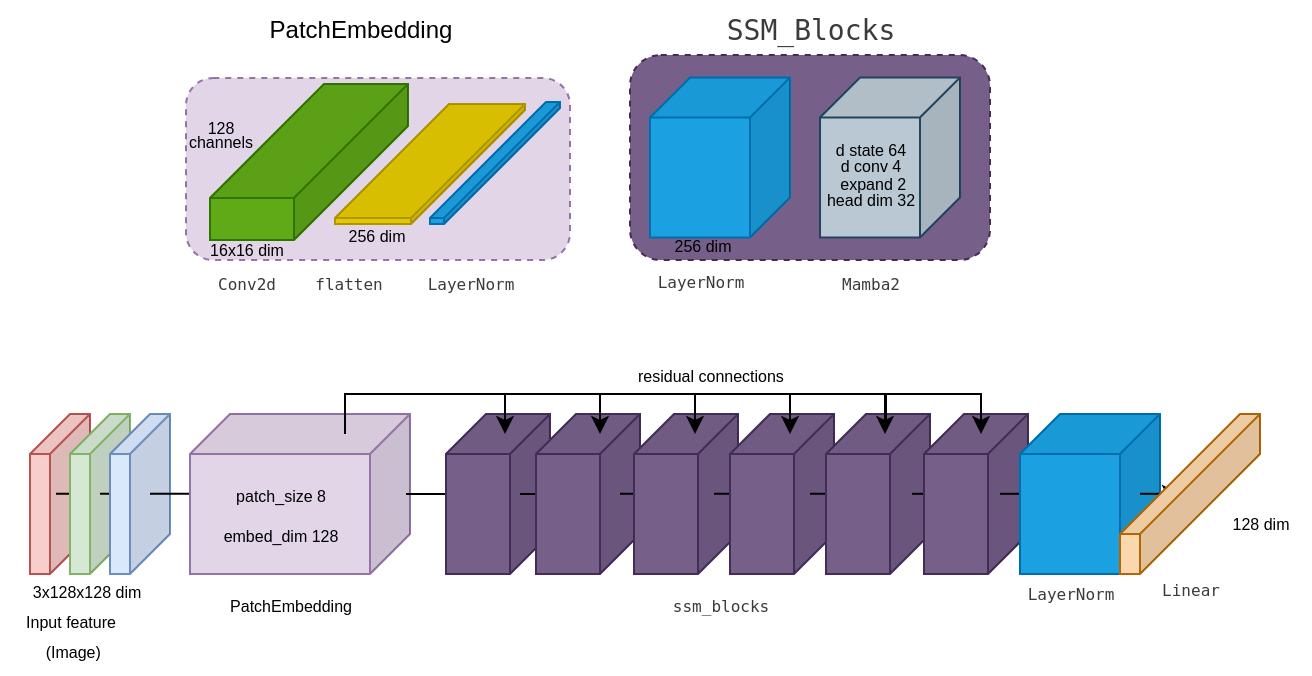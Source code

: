 <mxfile version="23.1.5" type="device">
  <diagram name="Page-1" id="k5dwUtTth9XdWgMqPysN">
    <mxGraphModel dx="3410" dy="2108" grid="1" gridSize="10" guides="1" tooltips="1" connect="1" arrows="1" fold="1" page="1" pageScale="1" pageWidth="850" pageHeight="1100" math="0" shadow="0">
      <root>
        <mxCell id="0" />
        <mxCell id="1" parent="0" />
        <mxCell id="cKGT3dl9DpxPmVf2oj0G-1" value="" style="group" vertex="1" connectable="0" parent="1">
          <mxGeometry x="150" y="133" width="655" height="337" as="geometry" />
        </mxCell>
        <mxCell id="2YrX-u0NW7u-9xZiHRSa-30" value="" style="rounded=1;whiteSpace=wrap;html=1;dashed=1;fillColor=#e1d5e7;strokeColor=#9673a6;" parent="cKGT3dl9DpxPmVf2oj0G-1" vertex="1">
          <mxGeometry x="93" y="39" width="192" height="91" as="geometry" />
        </mxCell>
        <mxCell id="2YrX-u0NW7u-9xZiHRSa-48" value="" style="shape=cube;whiteSpace=wrap;html=1;boundedLbl=1;backgroundOutline=1;darkOpacity=0.05;darkOpacity2=0.1;flipV=0;flipH=1;size=57;movable=1;resizable=1;rotatable=1;deletable=1;editable=1;locked=0;connectable=1;shadow=0;fillColor=#60a917;fontColor=#ffffff;strokeColor=#2D7600;horizontal=0;gradientColor=none;" parent="cKGT3dl9DpxPmVf2oj0G-1" vertex="1">
          <mxGeometry x="105" y="42" width="99" height="78" as="geometry" />
        </mxCell>
        <mxCell id="2YrX-u0NW7u-9xZiHRSa-31" value="" style="rounded=1;whiteSpace=wrap;html=1;dashed=1;fillColor=#76608a;fontColor=#ffffff;strokeColor=#432D57;" parent="cKGT3dl9DpxPmVf2oj0G-1" vertex="1">
          <mxGeometry x="315" y="27.5" width="180" height="102.5" as="geometry" />
        </mxCell>
        <mxCell id="2YrX-u0NW7u-9xZiHRSa-17" value="" style="shape=cube;whiteSpace=wrap;html=1;boundedLbl=1;backgroundOutline=1;darkOpacity=0.05;darkOpacity2=0.1;flipV=0;flipH=1;fillColor=#f8cecc;strokeColor=#b85450;" parent="cKGT3dl9DpxPmVf2oj0G-1" vertex="1">
          <mxGeometry x="15" y="207" width="30" height="80" as="geometry" />
        </mxCell>
        <mxCell id="2YrX-u0NW7u-9xZiHRSa-20" value="" style="shape=cube;whiteSpace=wrap;html=1;boundedLbl=1;backgroundOutline=1;darkOpacity=0.05;darkOpacity2=0.1;flipV=0;flipH=1;fillColor=#bac8d3;strokeColor=#23445d;" parent="cKGT3dl9DpxPmVf2oj0G-1" vertex="1">
          <mxGeometry x="410" y="38.75" width="70" height="80" as="geometry" />
        </mxCell>
        <mxCell id="2YrX-u0NW7u-9xZiHRSa-21" value="" style="shape=cube;whiteSpace=wrap;html=1;boundedLbl=1;backgroundOutline=1;darkOpacity=0.05;darkOpacity2=0.1;flipV=0;flipH=1;fillColor=#1ba1e2;fontColor=#ffffff;strokeColor=#006EAF;" parent="cKGT3dl9DpxPmVf2oj0G-1" vertex="1">
          <mxGeometry x="325" y="38.75" width="70" height="80" as="geometry" />
        </mxCell>
        <mxCell id="2YrX-u0NW7u-9xZiHRSa-32" value="&lt;font style=&quot;font-size: 8px;&quot;&gt;Input feature&lt;br&gt;&amp;nbsp;(Image)&lt;/font&gt;" style="text;html=1;align=center;verticalAlign=middle;resizable=0;points=[];autosize=1;strokeColor=none;fillColor=none;" parent="cKGT3dl9DpxPmVf2oj0G-1" vertex="1">
          <mxGeometry y="297" width="70" height="40" as="geometry" />
        </mxCell>
        <mxCell id="2YrX-u0NW7u-9xZiHRSa-33" value="&lt;font style=&quot;font-size: 8px;&quot;&gt;PatchEmbedding&lt;/font&gt;" style="text;html=1;align=center;verticalAlign=middle;resizable=0;points=[];autosize=1;strokeColor=none;fillColor=none;" parent="cKGT3dl9DpxPmVf2oj0G-1" vertex="1">
          <mxGeometry x="105" y="287" width="80" height="30" as="geometry" />
        </mxCell>
        <mxCell id="2YrX-u0NW7u-9xZiHRSa-34" value="&lt;div style=&quot;color: rgb(59, 59, 59); background-color: rgb(255, 255, 255); font-family: &amp;quot;Droid Sans Mono&amp;quot;, &amp;quot;monospace&amp;quot;, monospace; line-height: 19px;&quot;&gt;&lt;font style=&quot;font-size: 8px;&quot;&gt;Conv2d&lt;/font&gt;&lt;/div&gt;" style="text;html=1;align=center;verticalAlign=middle;resizable=0;points=[];autosize=1;strokeColor=none;fillColor=none;" parent="cKGT3dl9DpxPmVf2oj0G-1" vertex="1">
          <mxGeometry x="98" y="126" width="50" height="30" as="geometry" />
        </mxCell>
        <mxCell id="2YrX-u0NW7u-9xZiHRSa-36" value="&lt;div style=&quot;color: rgb(59, 59, 59); background-color: rgb(255, 255, 255); font-family: &amp;quot;Droid Sans Mono&amp;quot;, &amp;quot;monospace&amp;quot;, monospace; line-height: 19px;&quot;&gt;&lt;font style=&quot;font-size: 8px;&quot;&gt;LayerNorm&lt;/font&gt;&lt;/div&gt;" style="text;html=1;align=center;verticalAlign=middle;resizable=0;points=[];autosize=1;strokeColor=none;fillColor=none;" parent="cKGT3dl9DpxPmVf2oj0G-1" vertex="1">
          <mxGeometry x="200" y="126" width="70" height="30" as="geometry" />
        </mxCell>
        <mxCell id="2YrX-u0NW7u-9xZiHRSa-52" value="&lt;p style=&quot;line-height: 40%;&quot;&gt;&lt;font style=&quot;font-size: 8px;&quot;&gt;128 &lt;br&gt;channels&lt;/font&gt;&lt;/p&gt;" style="text;html=1;align=center;verticalAlign=middle;resizable=0;points=[];autosize=1;strokeColor=none;fillColor=none;" parent="cKGT3dl9DpxPmVf2oj0G-1" vertex="1">
          <mxGeometry x="80" y="42" width="60" height="50" as="geometry" />
        </mxCell>
        <mxCell id="2YrX-u0NW7u-9xZiHRSa-55" value="&lt;font style=&quot;font-size: 8px;&quot;&gt;16x16 dim&lt;/font&gt;" style="text;html=1;align=center;verticalAlign=middle;resizable=0;points=[];autosize=1;strokeColor=none;fillColor=none;" parent="cKGT3dl9DpxPmVf2oj0G-1" vertex="1">
          <mxGeometry x="93" y="109" width="60" height="30" as="geometry" />
        </mxCell>
        <mxCell id="2YrX-u0NW7u-9xZiHRSa-56" value="PatchEmbedding" style="text;html=1;align=center;verticalAlign=middle;resizable=0;points=[];autosize=1;strokeColor=none;fillColor=none;" parent="cKGT3dl9DpxPmVf2oj0G-1" vertex="1">
          <mxGeometry x="125" width="110" height="30" as="geometry" />
        </mxCell>
        <mxCell id="2YrX-u0NW7u-9xZiHRSa-61" value="&lt;div style=&quot;color: rgb(59, 59, 59); background-color: rgb(255, 255, 255); font-family: &amp;quot;Droid Sans Mono&amp;quot;, &amp;quot;monospace&amp;quot;, monospace; line-height: 19px;&quot;&gt;&lt;font style=&quot;font-size: 8px;&quot;&gt;ssm_blocks&lt;/font&gt;&lt;/div&gt;" style="text;html=1;align=center;verticalAlign=middle;resizable=0;points=[];autosize=1;strokeColor=none;fillColor=none;" parent="cKGT3dl9DpxPmVf2oj0G-1" vertex="1">
          <mxGeometry x="325" y="287" width="70" height="30" as="geometry" />
        </mxCell>
        <mxCell id="2YrX-u0NW7u-9xZiHRSa-62" value="&lt;div style=&quot;color: rgb(59, 59, 59); background-color: rgb(255, 255, 255); font-family: &amp;quot;Droid Sans Mono&amp;quot;, &amp;quot;monospace&amp;quot;, monospace; line-height: 19px;&quot;&gt;&lt;font style=&quot;font-size: 8px;&quot;&gt;Mamba2&lt;/font&gt;&lt;/div&gt;" style="text;html=1;align=center;verticalAlign=middle;resizable=0;points=[];autosize=1;strokeColor=none;fillColor=none;" parent="cKGT3dl9DpxPmVf2oj0G-1" vertex="1">
          <mxGeometry x="410" y="126" width="50" height="30" as="geometry" />
        </mxCell>
        <mxCell id="2YrX-u0NW7u-9xZiHRSa-63" value="&lt;div style=&quot;color: rgb(59, 59, 59); background-color: rgb(255, 255, 255); font-family: &amp;quot;Droid Sans Mono&amp;quot;, &amp;quot;monospace&amp;quot;, monospace; line-height: 19px; font-size: 8px;&quot;&gt;&lt;font style=&quot;font-size: 8px;&quot;&gt;LayerNorm&lt;/font&gt;&lt;/div&gt;" style="text;html=1;align=center;verticalAlign=middle;resizable=0;points=[];autosize=1;strokeColor=none;fillColor=none;fontSize=8;" parent="cKGT3dl9DpxPmVf2oj0G-1" vertex="1">
          <mxGeometry x="315" y="126" width="70" height="30" as="geometry" />
        </mxCell>
        <mxCell id="2YrX-u0NW7u-9xZiHRSa-66" value="&lt;div style=&quot;color: rgb(59, 59, 59); background-color: rgb(255, 255, 255); font-family: &amp;quot;Droid Sans Mono&amp;quot;, &amp;quot;monospace&amp;quot;, monospace; font-size: 14px; line-height: 19px;&quot;&gt;SSM_Blocks&lt;/div&gt;" style="text;html=1;align=center;verticalAlign=middle;resizable=0;points=[];autosize=1;strokeColor=none;fillColor=none;" parent="cKGT3dl9DpxPmVf2oj0G-1" vertex="1">
          <mxGeometry x="350" width="110" height="30" as="geometry" />
        </mxCell>
        <mxCell id="2YrX-u0NW7u-9xZiHRSa-68" value="&lt;div style=&quot;color: rgb(59, 59, 59); background-color: rgb(255, 255, 255); font-family: &amp;quot;Droid Sans Mono&amp;quot;, &amp;quot;monospace&amp;quot;, monospace; line-height: 19px;&quot;&gt;&lt;font style=&quot;font-size: 8px;&quot;&gt;flatten&lt;/font&gt;&lt;/div&gt;" style="text;html=1;align=center;verticalAlign=middle;resizable=0;points=[];autosize=1;strokeColor=none;fillColor=none;" parent="cKGT3dl9DpxPmVf2oj0G-1" vertex="1">
          <mxGeometry x="144" y="126" width="60" height="30" as="geometry" />
        </mxCell>
        <mxCell id="2YrX-u0NW7u-9xZiHRSa-69" value="" style="shape=cube;whiteSpace=wrap;html=1;boundedLbl=1;backgroundOutline=1;darkOpacity=0.05;darkOpacity2=0.1;flipV=0;flipH=1;size=57;movable=1;resizable=1;rotatable=1;deletable=1;editable=1;locked=0;connectable=1;shadow=0;fillColor=#e3c800;fontColor=#000000;strokeColor=#B09500;" parent="cKGT3dl9DpxPmVf2oj0G-1" vertex="1">
          <mxGeometry x="167.5" y="52" width="95" height="60" as="geometry" />
        </mxCell>
        <mxCell id="2YrX-u0NW7u-9xZiHRSa-51" value="" style="shape=cube;whiteSpace=wrap;html=1;boundedLbl=1;backgroundOutline=1;darkOpacity=0.05;darkOpacity2=0.1;flipV=0;flipH=1;size=58;movable=1;resizable=1;rotatable=1;deletable=1;editable=1;locked=0;connectable=1;shadow=0;fillColor=#1ba1e2;fontColor=#ffffff;strokeColor=#006EAF;" parent="cKGT3dl9DpxPmVf2oj0G-1" vertex="1">
          <mxGeometry x="215" y="51" width="65" height="61" as="geometry" />
        </mxCell>
        <mxCell id="2YrX-u0NW7u-9xZiHRSa-73" value="&lt;span style=&quot;font-size: 8px;&quot;&gt;256 dim&lt;/span&gt;" style="text;html=1;align=center;verticalAlign=middle;resizable=0;points=[];autosize=1;strokeColor=none;fillColor=none;" parent="cKGT3dl9DpxPmVf2oj0G-1" vertex="1">
          <mxGeometry x="162.5" y="102" width="50" height="30" as="geometry" />
        </mxCell>
        <mxCell id="GI1RUGzhNsKxRHVBm3hL-1" value="&lt;font style=&quot;font-size: 8px;&quot;&gt;3x128x128 dim&lt;/font&gt;" style="text;html=1;align=center;verticalAlign=middle;resizable=0;points=[];autosize=1;strokeColor=none;fillColor=none;" parent="cKGT3dl9DpxPmVf2oj0G-1" vertex="1">
          <mxGeometry x="3" y="280" width="80" height="30" as="geometry" />
        </mxCell>
        <mxCell id="GI1RUGzhNsKxRHVBm3hL-2" style="edgeStyle=orthogonalEdgeStyle;rounded=0;orthogonalLoop=1;jettySize=auto;html=1;entryX=0;entryY=0.5;entryDx=0;entryDy=0;entryPerimeter=0;" parent="cKGT3dl9DpxPmVf2oj0G-1" edge="1">
          <mxGeometry relative="1" as="geometry">
            <mxPoint x="28" y="246.89" as="sourcePoint" />
            <mxPoint x="58" y="247.01" as="targetPoint" />
            <Array as="points" />
          </mxGeometry>
        </mxCell>
        <mxCell id="2YrX-u0NW7u-9xZiHRSa-38" value="" style="shape=cube;whiteSpace=wrap;html=1;boundedLbl=1;backgroundOutline=1;darkOpacity=0.05;darkOpacity2=0.1;flipV=0;flipH=1;fillColor=#d5e8d4;strokeColor=#82b366;" parent="cKGT3dl9DpxPmVf2oj0G-1" vertex="1">
          <mxGeometry x="35" y="207" width="30" height="80" as="geometry" />
        </mxCell>
        <mxCell id="GI1RUGzhNsKxRHVBm3hL-4" style="edgeStyle=orthogonalEdgeStyle;rounded=0;orthogonalLoop=1;jettySize=auto;html=1;entryX=0;entryY=0.5;entryDx=0;entryDy=0;entryPerimeter=0;" parent="cKGT3dl9DpxPmVf2oj0G-1" edge="1">
          <mxGeometry relative="1" as="geometry">
            <mxPoint x="50" y="246.89" as="sourcePoint" />
            <mxPoint x="80" y="247.01" as="targetPoint" />
            <Array as="points" />
          </mxGeometry>
        </mxCell>
        <mxCell id="2YrX-u0NW7u-9xZiHRSa-39" value="" style="shape=cube;whiteSpace=wrap;html=1;boundedLbl=1;backgroundOutline=1;darkOpacity=0.05;darkOpacity2=0.1;flipV=0;flipH=1;fillColor=#dae8fc;strokeColor=#6c8ebf;" parent="cKGT3dl9DpxPmVf2oj0G-1" vertex="1">
          <mxGeometry x="55" y="207" width="30" height="80" as="geometry" />
        </mxCell>
        <mxCell id="2YrX-u0NW7u-9xZiHRSa-59" style="edgeStyle=orthogonalEdgeStyle;rounded=0;orthogonalLoop=1;jettySize=auto;html=1;entryX=0;entryY=0.5;entryDx=0;entryDy=0;entryPerimeter=0;" parent="cKGT3dl9DpxPmVf2oj0G-1" target="2YrX-u0NW7u-9xZiHRSa-53" edge="1">
          <mxGeometry relative="1" as="geometry">
            <mxPoint x="75" y="246.88" as="sourcePoint" />
            <mxPoint x="95" y="246.88" as="targetPoint" />
            <Array as="points" />
          </mxGeometry>
        </mxCell>
        <mxCell id="2YrX-u0NW7u-9xZiHRSa-22" value="" style="shape=cube;whiteSpace=wrap;html=1;boundedLbl=1;backgroundOutline=1;darkOpacity=0.05;darkOpacity2=0.1;flipV=0;flipH=1;fillColor=#e1d5e7;strokeColor=#9673a6;" parent="cKGT3dl9DpxPmVf2oj0G-1" vertex="1">
          <mxGeometry x="95" y="207" width="110" height="80" as="geometry" />
        </mxCell>
        <mxCell id="2YrX-u0NW7u-9xZiHRSa-53" value="&lt;font style=&quot;font-size: 8px;&quot;&gt;patch_size 8&lt;/font&gt;" style="text;html=1;align=center;verticalAlign=middle;resizable=0;points=[];autosize=1;strokeColor=none;fillColor=none;" parent="cKGT3dl9DpxPmVf2oj0G-1" vertex="1">
          <mxGeometry x="105" y="232" width="70" height="30" as="geometry" />
        </mxCell>
        <mxCell id="2YrX-u0NW7u-9xZiHRSa-57" value="&lt;font style=&quot;font-size: 8px;&quot;&gt;embed_dim 128&lt;/font&gt;" style="text;html=1;align=center;verticalAlign=middle;resizable=0;points=[];autosize=1;strokeColor=none;fillColor=none;" parent="cKGT3dl9DpxPmVf2oj0G-1" vertex="1">
          <mxGeometry x="100" y="252" width="80" height="30" as="geometry" />
        </mxCell>
        <mxCell id="GI1RUGzhNsKxRHVBm3hL-11" style="edgeStyle=orthogonalEdgeStyle;rounded=0;orthogonalLoop=1;jettySize=auto;html=1;entryX=0.673;entryY=0.5;entryDx=0;entryDy=0;entryPerimeter=0;" parent="cKGT3dl9DpxPmVf2oj0G-1" source="2YrX-u0NW7u-9xZiHRSa-22" target="2YrX-u0NW7u-9xZiHRSa-23" edge="1">
          <mxGeometry relative="1" as="geometry" />
        </mxCell>
        <mxCell id="2YrX-u0NW7u-9xZiHRSa-23" value="" style="shape=cube;whiteSpace=wrap;html=1;boundedLbl=1;backgroundOutline=1;darkOpacity=0.05;darkOpacity2=0.1;flipV=0;flipH=1;fillColor=#76608a;fontColor=#ffffff;strokeColor=#432D57;" parent="cKGT3dl9DpxPmVf2oj0G-1" vertex="1">
          <mxGeometry x="223" y="207" width="52" height="80" as="geometry" />
        </mxCell>
        <mxCell id="GI1RUGzhNsKxRHVBm3hL-12" style="edgeStyle=orthogonalEdgeStyle;rounded=0;orthogonalLoop=1;jettySize=auto;html=1;entryX=0.673;entryY=0.5;entryDx=0;entryDy=0;entryPerimeter=0;" parent="cKGT3dl9DpxPmVf2oj0G-1" edge="1">
          <mxGeometry relative="1" as="geometry">
            <mxPoint x="260" y="247" as="sourcePoint" />
            <mxPoint x="293" y="246.9" as="targetPoint" />
          </mxGeometry>
        </mxCell>
        <mxCell id="GI1RUGzhNsKxRHVBm3hL-6" value="" style="shape=cube;whiteSpace=wrap;html=1;boundedLbl=1;backgroundOutline=1;darkOpacity=0.05;darkOpacity2=0.1;flipV=0;flipH=1;fillColor=#76608a;fontColor=#ffffff;strokeColor=#432D57;" parent="cKGT3dl9DpxPmVf2oj0G-1" vertex="1">
          <mxGeometry x="268" y="207" width="52" height="80" as="geometry" />
        </mxCell>
        <mxCell id="GI1RUGzhNsKxRHVBm3hL-13" style="edgeStyle=orthogonalEdgeStyle;rounded=0;orthogonalLoop=1;jettySize=auto;html=1;" parent="cKGT3dl9DpxPmVf2oj0G-1" edge="1">
          <mxGeometry relative="1" as="geometry">
            <mxPoint x="310" y="246.86" as="sourcePoint" />
            <mxPoint x="330" y="247" as="targetPoint" />
          </mxGeometry>
        </mxCell>
        <mxCell id="GI1RUGzhNsKxRHVBm3hL-7" value="" style="shape=cube;whiteSpace=wrap;html=1;boundedLbl=1;backgroundOutline=1;darkOpacity=0.05;darkOpacity2=0.1;flipV=0;flipH=1;fillColor=#76608a;fontColor=#ffffff;strokeColor=#432D57;" parent="cKGT3dl9DpxPmVf2oj0G-1" vertex="1">
          <mxGeometry x="317" y="207" width="52" height="80" as="geometry" />
        </mxCell>
        <mxCell id="GI1RUGzhNsKxRHVBm3hL-15" style="edgeStyle=orthogonalEdgeStyle;rounded=0;orthogonalLoop=1;jettySize=auto;html=1;" parent="cKGT3dl9DpxPmVf2oj0G-1" edge="1">
          <mxGeometry relative="1" as="geometry">
            <mxPoint x="357" y="246.93" as="sourcePoint" />
            <mxPoint x="377" y="247.07" as="targetPoint" />
          </mxGeometry>
        </mxCell>
        <mxCell id="GI1RUGzhNsKxRHVBm3hL-8" value="" style="shape=cube;whiteSpace=wrap;html=1;boundedLbl=1;backgroundOutline=1;darkOpacity=0.05;darkOpacity2=0.1;flipV=0;flipH=1;fillColor=#76608a;fontColor=#ffffff;strokeColor=#432D57;" parent="cKGT3dl9DpxPmVf2oj0G-1" vertex="1">
          <mxGeometry x="365" y="207" width="52" height="80" as="geometry" />
        </mxCell>
        <mxCell id="GI1RUGzhNsKxRHVBm3hL-20" style="edgeStyle=orthogonalEdgeStyle;rounded=0;orthogonalLoop=1;jettySize=auto;html=1;" parent="cKGT3dl9DpxPmVf2oj0G-1" edge="1">
          <mxGeometry relative="1" as="geometry">
            <mxPoint x="405" y="246.93" as="sourcePoint" />
            <mxPoint x="425" y="247.07" as="targetPoint" />
          </mxGeometry>
        </mxCell>
        <mxCell id="GI1RUGzhNsKxRHVBm3hL-9" value="" style="shape=cube;whiteSpace=wrap;html=1;boundedLbl=1;backgroundOutline=1;darkOpacity=0.05;darkOpacity2=0.1;flipV=0;flipH=1;fillColor=#76608a;fontColor=#ffffff;strokeColor=#432D57;" parent="cKGT3dl9DpxPmVf2oj0G-1" vertex="1">
          <mxGeometry x="413" y="207" width="52" height="80" as="geometry" />
        </mxCell>
        <mxCell id="GI1RUGzhNsKxRHVBm3hL-22" style="edgeStyle=orthogonalEdgeStyle;rounded=0;orthogonalLoop=1;jettySize=auto;html=1;" parent="cKGT3dl9DpxPmVf2oj0G-1" edge="1">
          <mxGeometry relative="1" as="geometry">
            <mxPoint x="456" y="246.9" as="sourcePoint" />
            <mxPoint x="476" y="247.04" as="targetPoint" />
          </mxGeometry>
        </mxCell>
        <mxCell id="GI1RUGzhNsKxRHVBm3hL-10" value="" style="shape=cube;whiteSpace=wrap;html=1;boundedLbl=1;backgroundOutline=1;darkOpacity=0.05;darkOpacity2=0.1;flipV=0;flipH=1;fillColor=#76608a;fontColor=#ffffff;strokeColor=#432D57;" parent="cKGT3dl9DpxPmVf2oj0G-1" vertex="1">
          <mxGeometry x="462" y="207" width="52" height="80" as="geometry" />
        </mxCell>
        <mxCell id="GI1RUGzhNsKxRHVBm3hL-23" style="edgeStyle=orthogonalEdgeStyle;rounded=0;orthogonalLoop=1;jettySize=auto;html=1;" parent="cKGT3dl9DpxPmVf2oj0G-1" edge="1">
          <mxGeometry relative="1" as="geometry">
            <mxPoint x="172.5" y="217" as="sourcePoint" />
            <mxPoint x="252.5" y="217" as="targetPoint" />
            <Array as="points">
              <mxPoint x="172.5" y="197" />
              <mxPoint x="252.5" y="197" />
            </Array>
          </mxGeometry>
        </mxCell>
        <mxCell id="GI1RUGzhNsKxRHVBm3hL-24" style="edgeStyle=orthogonalEdgeStyle;rounded=0;orthogonalLoop=1;jettySize=auto;html=1;" parent="cKGT3dl9DpxPmVf2oj0G-1" edge="1">
          <mxGeometry relative="1" as="geometry">
            <mxPoint x="250" y="197" as="sourcePoint" />
            <mxPoint x="300" y="217" as="targetPoint" />
            <Array as="points">
              <mxPoint x="253" y="197" />
              <mxPoint x="300" y="197" />
              <mxPoint x="300" y="217" />
            </Array>
          </mxGeometry>
        </mxCell>
        <mxCell id="GI1RUGzhNsKxRHVBm3hL-25" style="edgeStyle=orthogonalEdgeStyle;rounded=0;orthogonalLoop=1;jettySize=auto;html=1;" parent="cKGT3dl9DpxPmVf2oj0G-1" edge="1">
          <mxGeometry relative="1" as="geometry">
            <mxPoint x="300" y="197" as="sourcePoint" />
            <mxPoint x="347.5" y="217" as="targetPoint" />
            <Array as="points">
              <mxPoint x="300.5" y="197" />
              <mxPoint x="347.5" y="197" />
              <mxPoint x="347.5" y="217" />
            </Array>
          </mxGeometry>
        </mxCell>
        <mxCell id="GI1RUGzhNsKxRHVBm3hL-26" style="edgeStyle=orthogonalEdgeStyle;rounded=0;orthogonalLoop=1;jettySize=auto;html=1;" parent="cKGT3dl9DpxPmVf2oj0G-1" edge="1">
          <mxGeometry relative="1" as="geometry">
            <mxPoint x="350" y="197" as="sourcePoint" />
            <mxPoint x="395" y="217" as="targetPoint" />
            <Array as="points">
              <mxPoint x="348" y="197" />
              <mxPoint x="395" y="197" />
              <mxPoint x="395" y="217" />
            </Array>
          </mxGeometry>
        </mxCell>
        <mxCell id="GI1RUGzhNsKxRHVBm3hL-27" style="edgeStyle=orthogonalEdgeStyle;rounded=0;orthogonalLoop=1;jettySize=auto;html=1;" parent="cKGT3dl9DpxPmVf2oj0G-1" edge="1">
          <mxGeometry relative="1" as="geometry">
            <mxPoint x="395" y="208" as="sourcePoint" />
            <mxPoint x="442.5" y="217" as="targetPoint" />
            <Array as="points">
              <mxPoint x="395.5" y="197" />
              <mxPoint x="442.5" y="197" />
              <mxPoint x="442.5" y="217" />
            </Array>
          </mxGeometry>
        </mxCell>
        <mxCell id="GI1RUGzhNsKxRHVBm3hL-28" style="edgeStyle=orthogonalEdgeStyle;rounded=0;orthogonalLoop=1;jettySize=auto;html=1;" parent="cKGT3dl9DpxPmVf2oj0G-1" edge="1">
          <mxGeometry relative="1" as="geometry">
            <mxPoint x="443" y="210" as="sourcePoint" />
            <mxPoint x="490.5" y="217" as="targetPoint" />
            <Array as="points">
              <mxPoint x="443.5" y="197" />
              <mxPoint x="490.5" y="197" />
              <mxPoint x="490.5" y="217" />
            </Array>
          </mxGeometry>
        </mxCell>
        <mxCell id="GI1RUGzhNsKxRHVBm3hL-31" value="&lt;span style=&quot;font-size: 8px;&quot;&gt;256 dim&lt;/span&gt;" style="text;html=1;align=center;verticalAlign=middle;resizable=0;points=[];autosize=1;strokeColor=none;fillColor=none;" parent="cKGT3dl9DpxPmVf2oj0G-1" vertex="1">
          <mxGeometry x="326" y="107" width="50" height="30" as="geometry" />
        </mxCell>
        <mxCell id="GI1RUGzhNsKxRHVBm3hL-33" value="&lt;p style=&quot;line-height: 60%;&quot;&gt;&lt;span style=&quot;font-size: 8px;&quot;&gt;d state 64&lt;br&gt;d conv 4&lt;br&gt;&amp;nbsp;expand 2 &lt;br&gt;head dim 32&lt;br&gt;&lt;/span&gt;&lt;/p&gt;" style="text;html=1;align=center;verticalAlign=middle;resizable=0;points=[];autosize=1;strokeColor=none;fillColor=none;" parent="cKGT3dl9DpxPmVf2oj0G-1" vertex="1">
          <mxGeometry x="400" y="52" width="70" height="70" as="geometry" />
        </mxCell>
        <mxCell id="GI1RUGzhNsKxRHVBm3hL-34" value="&lt;div style=&quot;color: rgb(59, 59, 59); background-color: rgb(255, 255, 255); font-family: &amp;quot;Droid Sans Mono&amp;quot;, &amp;quot;monospace&amp;quot;, monospace; line-height: 19px; font-size: 8px;&quot;&gt;&lt;font style=&quot;font-size: 8px;&quot;&gt;LayerNorm&lt;/font&gt;&lt;/div&gt;" style="text;html=1;align=center;verticalAlign=middle;resizable=0;points=[];autosize=1;strokeColor=none;fillColor=none;fontSize=8;" parent="cKGT3dl9DpxPmVf2oj0G-1" vertex="1">
          <mxGeometry x="500" y="282" width="70" height="30" as="geometry" />
        </mxCell>
        <mxCell id="GI1RUGzhNsKxRHVBm3hL-35" value="&lt;div style=&quot;color: rgb(59, 59, 59); background-color: rgb(255, 255, 255); font-family: &amp;quot;Droid Sans Mono&amp;quot;, &amp;quot;monospace&amp;quot;, monospace; line-height: 19px;&quot;&gt;&lt;div style=&quot;line-height: 19px;&quot;&gt;&lt;font style=&quot;font-size: 8px;&quot;&gt;Linear&lt;/font&gt;&lt;/div&gt;&lt;/div&gt;" style="text;html=1;align=center;verticalAlign=middle;resizable=0;points=[];autosize=1;strokeColor=none;fillColor=none;fontSize=8;" parent="cKGT3dl9DpxPmVf2oj0G-1" vertex="1">
          <mxGeometry x="570" y="280" width="50" height="30" as="geometry" />
        </mxCell>
        <mxCell id="GI1RUGzhNsKxRHVBm3hL-36" value="&lt;p style=&quot;line-height: 40%;&quot;&gt;&lt;font style=&quot;font-size: 8px;&quot;&gt;128 dim&lt;br&gt;&lt;/font&gt;&lt;/p&gt;" style="text;html=1;align=center;verticalAlign=middle;resizable=0;points=[];autosize=1;strokeColor=none;fillColor=none;" parent="cKGT3dl9DpxPmVf2oj0G-1" vertex="1">
          <mxGeometry x="605" y="242" width="50" height="40" as="geometry" />
        </mxCell>
        <mxCell id="GI1RUGzhNsKxRHVBm3hL-37" style="edgeStyle=orthogonalEdgeStyle;rounded=0;orthogonalLoop=1;jettySize=auto;html=1;" parent="cKGT3dl9DpxPmVf2oj0G-1" edge="1">
          <mxGeometry relative="1" as="geometry">
            <mxPoint x="500" y="246.9" as="sourcePoint" />
            <mxPoint x="520" y="247.04" as="targetPoint" />
          </mxGeometry>
        </mxCell>
        <mxCell id="GI1RUGzhNsKxRHVBm3hL-29" value="" style="shape=cube;whiteSpace=wrap;html=1;boundedLbl=1;backgroundOutline=1;darkOpacity=0.05;darkOpacity2=0.1;flipV=0;flipH=1;fillColor=#1ba1e2;fontColor=#ffffff;strokeColor=#006EAF;" parent="cKGT3dl9DpxPmVf2oj0G-1" vertex="1">
          <mxGeometry x="510" y="207" width="70" height="80" as="geometry" />
        </mxCell>
        <mxCell id="GI1RUGzhNsKxRHVBm3hL-39" style="edgeStyle=orthogonalEdgeStyle;rounded=0;orthogonalLoop=1;jettySize=auto;html=1;" parent="cKGT3dl9DpxPmVf2oj0G-1" edge="1">
          <mxGeometry relative="1" as="geometry">
            <mxPoint x="570" y="246.9" as="sourcePoint" />
            <mxPoint x="590" y="247.04" as="targetPoint" />
          </mxGeometry>
        </mxCell>
        <mxCell id="GI1RUGzhNsKxRHVBm3hL-30" value="" style="shape=cube;whiteSpace=wrap;html=1;boundedLbl=1;backgroundOutline=1;darkOpacity=0.05;darkOpacity2=0.1;flipV=0;flipH=1;fillColor=#fad7ac;strokeColor=#b46504;size=60;" parent="cKGT3dl9DpxPmVf2oj0G-1" vertex="1">
          <mxGeometry x="560" y="207" width="70" height="80" as="geometry" />
        </mxCell>
        <mxCell id="GI1RUGzhNsKxRHVBm3hL-45" value="&lt;font style=&quot;font-size: 8px;&quot;&gt;residual connections&lt;/font&gt;" style="text;whiteSpace=wrap;html=1;" parent="cKGT3dl9DpxPmVf2oj0G-1" vertex="1">
          <mxGeometry x="317" y="173" width="140" height="40" as="geometry" />
        </mxCell>
      </root>
    </mxGraphModel>
  </diagram>
</mxfile>
